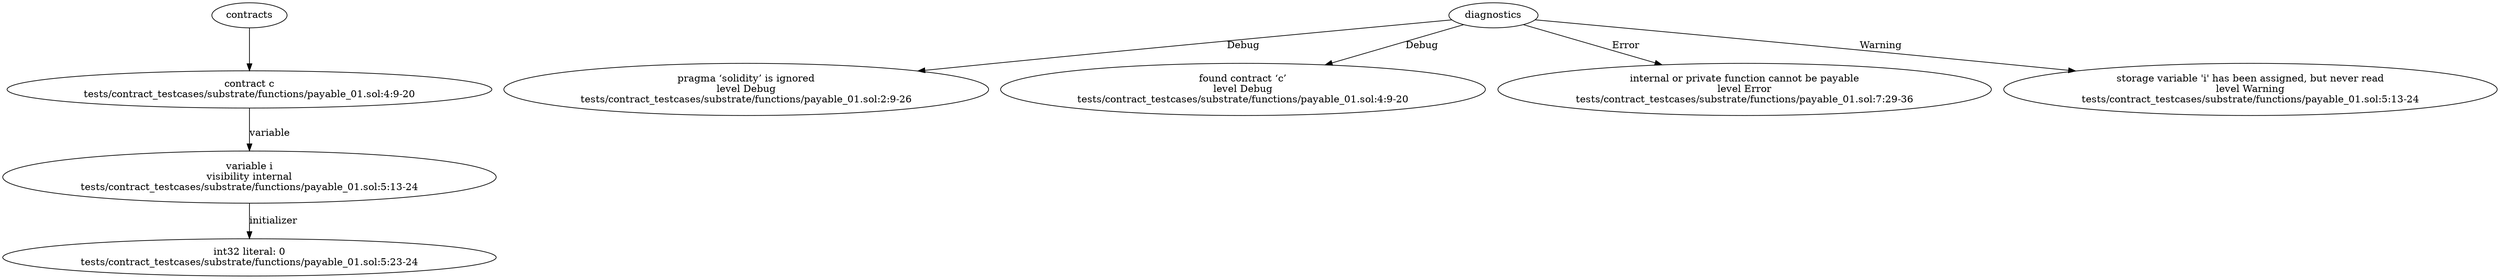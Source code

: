 strict digraph "tests/contract_testcases/substrate/functions/payable_01.sol" {
	contract [label="contract c\ntests/contract_testcases/substrate/functions/payable_01.sol:4:9-20"]
	var [label="variable i\nvisibility internal\ntests/contract_testcases/substrate/functions/payable_01.sol:5:13-24"]
	number_literal [label="int32 literal: 0\ntests/contract_testcases/substrate/functions/payable_01.sol:5:23-24"]
	diagnostic [label="pragma ‘solidity’ is ignored\nlevel Debug\ntests/contract_testcases/substrate/functions/payable_01.sol:2:9-26"]
	diagnostic_7 [label="found contract ‘c’\nlevel Debug\ntests/contract_testcases/substrate/functions/payable_01.sol:4:9-20"]
	diagnostic_8 [label="internal or private function cannot be payable\nlevel Error\ntests/contract_testcases/substrate/functions/payable_01.sol:7:29-36"]
	diagnostic_9 [label="storage variable 'i' has been assigned, but never read\nlevel Warning\ntests/contract_testcases/substrate/functions/payable_01.sol:5:13-24"]
	contracts -> contract
	contract -> var [label="variable"]
	var -> number_literal [label="initializer"]
	diagnostics -> diagnostic [label="Debug"]
	diagnostics -> diagnostic_7 [label="Debug"]
	diagnostics -> diagnostic_8 [label="Error"]
	diagnostics -> diagnostic_9 [label="Warning"]
}
